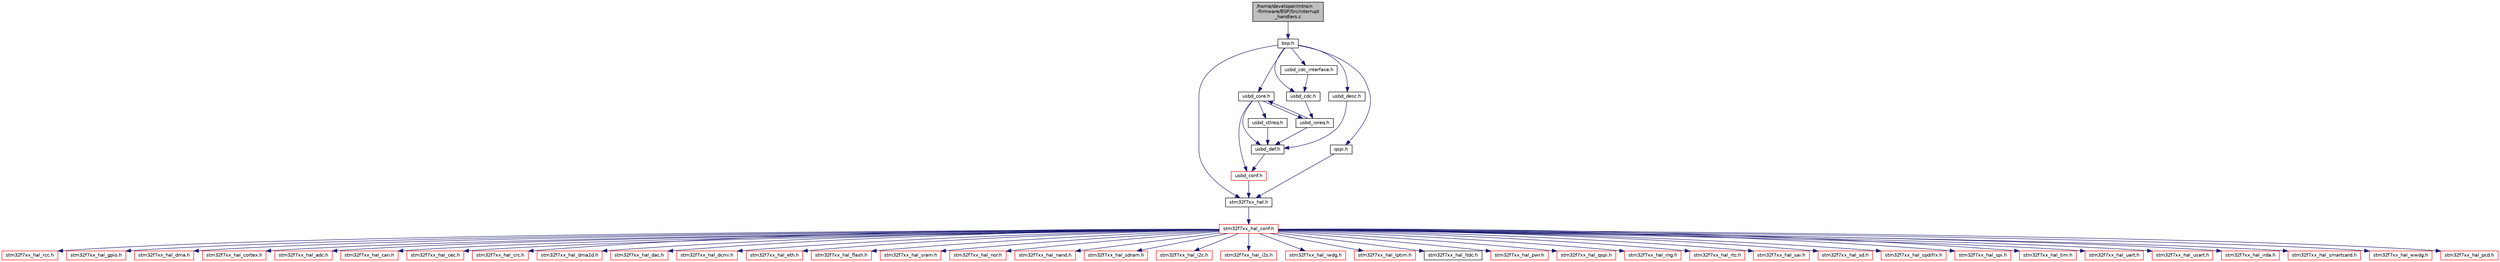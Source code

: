 digraph "/home/developer/mtrain-firmware/BSP/Src/interrupt_handlers.c"
{
  edge [fontname="Helvetica",fontsize="10",labelfontname="Helvetica",labelfontsize="10"];
  node [fontname="Helvetica",fontsize="10",shape=record];
  Node0 [label="/home/developer/mtrain\l-firmware/BSP/Src/interrupt\l_handlers.c",height=0.2,width=0.4,color="black", fillcolor="grey75", style="filled", fontcolor="black"];
  Node0 -> Node1 [color="midnightblue",fontsize="10",style="solid",fontname="Helvetica"];
  Node1 [label="bsp.h",height=0.2,width=0.4,color="black", fillcolor="white", style="filled",URL="$bsp_8h.html"];
  Node1 -> Node2 [color="midnightblue",fontsize="10",style="solid",fontname="Helvetica"];
  Node2 [label="stm32f7xx_hal.h",height=0.2,width=0.4,color="black", fillcolor="white", style="filled",URL="$stm32f7xx__hal_8h.html",tooltip="This file contains all the functions prototypes for the HAL module driver. "];
  Node2 -> Node3 [color="midnightblue",fontsize="10",style="solid",fontname="Helvetica"];
  Node3 [label="stm32f7xx_hal_conf.h",height=0.2,width=0.4,color="red", fillcolor="white", style="filled",URL="$stm32f7xx__hal__conf_8h.html",tooltip="HAL configuration file. "];
  Node3 -> Node4 [color="midnightblue",fontsize="10",style="solid",fontname="Helvetica"];
  Node4 [label="stm32f7xx_hal_rcc.h",height=0.2,width=0.4,color="red", fillcolor="white", style="filled",URL="$stm32f7xx__hal__rcc_8h.html",tooltip="Header file of RCC HAL module. "];
  Node3 -> Node10 [color="midnightblue",fontsize="10",style="solid",fontname="Helvetica"];
  Node10 [label="stm32f7xx_hal_gpio.h",height=0.2,width=0.4,color="red", fillcolor="white", style="filled",URL="$stm32f7xx__hal__gpio_8h.html",tooltip="Header file of GPIO HAL module. "];
  Node3 -> Node12 [color="midnightblue",fontsize="10",style="solid",fontname="Helvetica"];
  Node12 [label="stm32f7xx_hal_dma.h",height=0.2,width=0.4,color="red", fillcolor="white", style="filled",URL="$stm32f7xx__hal__dma_8h.html",tooltip="Header file of DMA HAL module. "];
  Node3 -> Node14 [color="midnightblue",fontsize="10",style="solid",fontname="Helvetica"];
  Node14 [label="stm32f7xx_hal_cortex.h",height=0.2,width=0.4,color="red", fillcolor="white", style="filled",URL="$stm32f7xx__hal__cortex_8h.html",tooltip="Header file of CORTEX HAL module. "];
  Node3 -> Node15 [color="midnightblue",fontsize="10",style="solid",fontname="Helvetica"];
  Node15 [label="stm32f7xx_hal_adc.h",height=0.2,width=0.4,color="red", fillcolor="white", style="filled",URL="$stm32f7xx__hal__adc_8h.html",tooltip="Header file of ADC HAL extension module. "];
  Node3 -> Node17 [color="midnightblue",fontsize="10",style="solid",fontname="Helvetica"];
  Node17 [label="stm32f7xx_hal_can.h",height=0.2,width=0.4,color="red", fillcolor="white", style="filled",URL="$stm32f7xx__hal__can_8h.html",tooltip="Header file of CAN HAL module. "];
  Node3 -> Node18 [color="midnightblue",fontsize="10",style="solid",fontname="Helvetica"];
  Node18 [label="stm32f7xx_hal_cec.h",height=0.2,width=0.4,color="red", fillcolor="white", style="filled",URL="$stm32f7xx__hal__cec_8h.html",tooltip="Header file of CEC HAL module. "];
  Node3 -> Node19 [color="midnightblue",fontsize="10",style="solid",fontname="Helvetica"];
  Node19 [label="stm32f7xx_hal_crc.h",height=0.2,width=0.4,color="red", fillcolor="white", style="filled",URL="$stm32f7xx__hal__crc_8h.html",tooltip="Header file of CRC HAL module. "];
  Node3 -> Node21 [color="midnightblue",fontsize="10",style="solid",fontname="Helvetica"];
  Node21 [label="stm32f7xx_hal_dma2d.h",height=0.2,width=0.4,color="red", fillcolor="white", style="filled",URL="$stm32f7xx__hal__dma2d_8h.html",tooltip="Header file of DMA2D HAL module. "];
  Node3 -> Node22 [color="midnightblue",fontsize="10",style="solid",fontname="Helvetica"];
  Node22 [label="stm32f7xx_hal_dac.h",height=0.2,width=0.4,color="red", fillcolor="white", style="filled",URL="$stm32f7xx__hal__dac_8h.html",tooltip="Header file of DAC HAL module. "];
  Node3 -> Node24 [color="midnightblue",fontsize="10",style="solid",fontname="Helvetica"];
  Node24 [label="stm32f7xx_hal_dcmi.h",height=0.2,width=0.4,color="red", fillcolor="white", style="filled",URL="$stm32f7xx__hal__dcmi_8h.html",tooltip="Header file of DCMI HAL module. "];
  Node3 -> Node25 [color="midnightblue",fontsize="10",style="solid",fontname="Helvetica"];
  Node25 [label="stm32f7xx_hal_eth.h",height=0.2,width=0.4,color="red", fillcolor="white", style="filled",URL="$stm32f7xx__hal__eth_8h.html",tooltip="Header file of ETH HAL module. "];
  Node3 -> Node26 [color="midnightblue",fontsize="10",style="solid",fontname="Helvetica"];
  Node26 [label="stm32f7xx_hal_flash.h",height=0.2,width=0.4,color="red", fillcolor="white", style="filled",URL="$stm32f7xx__hal__flash_8h.html",tooltip="Header file of FLASH HAL module. "];
  Node3 -> Node28 [color="midnightblue",fontsize="10",style="solid",fontname="Helvetica"];
  Node28 [label="stm32f7xx_hal_sram.h",height=0.2,width=0.4,color="red", fillcolor="white", style="filled",URL="$stm32f7xx__hal__sram_8h.html",tooltip="Header file of SRAM HAL module. "];
  Node3 -> Node30 [color="midnightblue",fontsize="10",style="solid",fontname="Helvetica"];
  Node30 [label="stm32f7xx_hal_nor.h",height=0.2,width=0.4,color="red", fillcolor="white", style="filled",URL="$stm32f7xx__hal__nor_8h.html",tooltip="Header file of NOR HAL module. "];
  Node3 -> Node31 [color="midnightblue",fontsize="10",style="solid",fontname="Helvetica"];
  Node31 [label="stm32f7xx_hal_nand.h",height=0.2,width=0.4,color="red", fillcolor="white", style="filled",URL="$stm32f7xx__hal__nand_8h.html",tooltip="Header file of NAND HAL module. "];
  Node3 -> Node32 [color="midnightblue",fontsize="10",style="solid",fontname="Helvetica"];
  Node32 [label="stm32f7xx_hal_sdram.h",height=0.2,width=0.4,color="red", fillcolor="white", style="filled",URL="$stm32f7xx__hal__sdram_8h.html",tooltip="Header file of SDRAM HAL module. "];
  Node3 -> Node33 [color="midnightblue",fontsize="10",style="solid",fontname="Helvetica"];
  Node33 [label="stm32f7xx_hal_i2c.h",height=0.2,width=0.4,color="red", fillcolor="white", style="filled",URL="$stm32f7xx__hal__i2c_8h.html",tooltip="Header file of I2C HAL module. "];
  Node3 -> Node35 [color="midnightblue",fontsize="10",style="solid",fontname="Helvetica"];
  Node35 [label="stm32f7xx_hal_i2s.h",height=0.2,width=0.4,color="red", fillcolor="white", style="filled",URL="$stm32f7xx__hal__i2s_8h.html",tooltip="Header file of I2S HAL module. "];
  Node3 -> Node36 [color="midnightblue",fontsize="10",style="solid",fontname="Helvetica"];
  Node36 [label="stm32f7xx_hal_iwdg.h",height=0.2,width=0.4,color="red", fillcolor="white", style="filled",URL="$stm32f7xx__hal__iwdg_8h.html",tooltip="Header file of IWDG HAL module. "];
  Node3 -> Node37 [color="midnightblue",fontsize="10",style="solid",fontname="Helvetica"];
  Node37 [label="stm32f7xx_hal_lptim.h",height=0.2,width=0.4,color="red", fillcolor="white", style="filled",URL="$stm32f7xx__hal__lptim_8h.html",tooltip="Header file of LPTIM HAL module. "];
  Node3 -> Node38 [color="midnightblue",fontsize="10",style="solid",fontname="Helvetica"];
  Node38 [label="stm32f7xx_hal_ltdc.h",height=0.2,width=0.4,color="black", fillcolor="white", style="filled",URL="$stm32f7xx__hal__ltdc_8h.html",tooltip="Header file of LTDC HAL module. "];
  Node3 -> Node39 [color="midnightblue",fontsize="10",style="solid",fontname="Helvetica"];
  Node39 [label="stm32f7xx_hal_pwr.h",height=0.2,width=0.4,color="red", fillcolor="white", style="filled",URL="$stm32f7xx__hal__pwr_8h.html",tooltip="Header file of PWR HAL module. "];
  Node3 -> Node41 [color="midnightblue",fontsize="10",style="solid",fontname="Helvetica"];
  Node41 [label="stm32f7xx_hal_qspi.h",height=0.2,width=0.4,color="red", fillcolor="white", style="filled",URL="$stm32f7xx__hal__qspi_8h.html",tooltip="Header file of QSPI HAL module. "];
  Node3 -> Node42 [color="midnightblue",fontsize="10",style="solid",fontname="Helvetica"];
  Node42 [label="stm32f7xx_hal_rng.h",height=0.2,width=0.4,color="red", fillcolor="white", style="filled",URL="$stm32f7xx__hal__rng_8h.html",tooltip="Header file of RNG HAL module. "];
  Node3 -> Node43 [color="midnightblue",fontsize="10",style="solid",fontname="Helvetica"];
  Node43 [label="stm32f7xx_hal_rtc.h",height=0.2,width=0.4,color="red", fillcolor="white", style="filled",URL="$stm32f7xx__hal__rtc_8h.html",tooltip="Header file of RTC HAL module. "];
  Node3 -> Node45 [color="midnightblue",fontsize="10",style="solid",fontname="Helvetica"];
  Node45 [label="stm32f7xx_hal_sai.h",height=0.2,width=0.4,color="red", fillcolor="white", style="filled",URL="$stm32f7xx__hal__sai_8h.html",tooltip="Header file of SAI HAL module. "];
  Node3 -> Node46 [color="midnightblue",fontsize="10",style="solid",fontname="Helvetica"];
  Node46 [label="stm32f7xx_hal_sd.h",height=0.2,width=0.4,color="red", fillcolor="white", style="filled",URL="$stm32f7xx__hal__sd_8h.html",tooltip="Header file of SD HAL module. "];
  Node3 -> Node48 [color="midnightblue",fontsize="10",style="solid",fontname="Helvetica"];
  Node48 [label="stm32f7xx_hal_spdifrx.h",height=0.2,width=0.4,color="red", fillcolor="white", style="filled",URL="$stm32f7xx__hal__spdifrx_8h.html",tooltip="Header file of SPDIFRX HAL module. "];
  Node3 -> Node49 [color="midnightblue",fontsize="10",style="solid",fontname="Helvetica"];
  Node49 [label="stm32f7xx_hal_spi.h",height=0.2,width=0.4,color="red", fillcolor="white", style="filled",URL="$stm32f7xx__hal__spi_8h.html",tooltip="Header file of SPI HAL module. "];
  Node3 -> Node50 [color="midnightblue",fontsize="10",style="solid",fontname="Helvetica"];
  Node50 [label="stm32f7xx_hal_tim.h",height=0.2,width=0.4,color="red", fillcolor="white", style="filled",URL="$stm32f7xx__hal__tim_8h.html",tooltip="Header file of TIM HAL module. "];
  Node3 -> Node52 [color="midnightblue",fontsize="10",style="solid",fontname="Helvetica"];
  Node52 [label="stm32f7xx_hal_uart.h",height=0.2,width=0.4,color="red", fillcolor="white", style="filled",URL="$stm32f7xx__hal__uart_8h.html",tooltip="Header file of UART HAL module. "];
  Node3 -> Node54 [color="midnightblue",fontsize="10",style="solid",fontname="Helvetica"];
  Node54 [label="stm32f7xx_hal_usart.h",height=0.2,width=0.4,color="red", fillcolor="white", style="filled",URL="$stm32f7xx__hal__usart_8h.html",tooltip="Header file of USART HAL module. "];
  Node3 -> Node56 [color="midnightblue",fontsize="10",style="solid",fontname="Helvetica"];
  Node56 [label="stm32f7xx_hal_irda.h",height=0.2,width=0.4,color="red", fillcolor="white", style="filled",URL="$stm32f7xx__hal__irda_8h.html",tooltip="Header file of IRDA HAL module. "];
  Node3 -> Node58 [color="midnightblue",fontsize="10",style="solid",fontname="Helvetica"];
  Node58 [label="stm32f7xx_hal_smartcard.h",height=0.2,width=0.4,color="red", fillcolor="white", style="filled",URL="$stm32f7xx__hal__smartcard_8h.html",tooltip="Header file of SMARTCARD HAL module. "];
  Node3 -> Node60 [color="midnightblue",fontsize="10",style="solid",fontname="Helvetica"];
  Node60 [label="stm32f7xx_hal_wwdg.h",height=0.2,width=0.4,color="red", fillcolor="white", style="filled",URL="$stm32f7xx__hal__wwdg_8h.html",tooltip="Header file of WWDG HAL module. "];
  Node3 -> Node61 [color="midnightblue",fontsize="10",style="solid",fontname="Helvetica"];
  Node61 [label="stm32f7xx_hal_pcd.h",height=0.2,width=0.4,color="red", fillcolor="white", style="filled",URL="$stm32f7xx__hal__pcd_8h.html",tooltip="Header file of PCD HAL module. "];
  Node1 -> Node69 [color="midnightblue",fontsize="10",style="solid",fontname="Helvetica"];
  Node69 [label="usbd_core.h",height=0.2,width=0.4,color="black", fillcolor="white", style="filled",URL="$usbd__core_8h.html",tooltip="Header file for usbd_core.c file. "];
  Node69 -> Node70 [color="midnightblue",fontsize="10",style="solid",fontname="Helvetica"];
  Node70 [label="usbd_conf.h",height=0.2,width=0.4,color="red", fillcolor="white", style="filled",URL="$usbd__conf_8h.html"];
  Node70 -> Node2 [color="midnightblue",fontsize="10",style="solid",fontname="Helvetica"];
  Node69 -> Node73 [color="midnightblue",fontsize="10",style="solid",fontname="Helvetica"];
  Node73 [label="usbd_def.h",height=0.2,width=0.4,color="black", fillcolor="white", style="filled",URL="$usbd__def_8h.html",tooltip="General defines for the usb device library. "];
  Node73 -> Node70 [color="midnightblue",fontsize="10",style="solid",fontname="Helvetica"];
  Node69 -> Node74 [color="midnightblue",fontsize="10",style="solid",fontname="Helvetica"];
  Node74 [label="usbd_ioreq.h",height=0.2,width=0.4,color="black", fillcolor="white", style="filled",URL="$usbd__ioreq_8h.html",tooltip="Header file for the usbd_ioreq.c file. "];
  Node74 -> Node73 [color="midnightblue",fontsize="10",style="solid",fontname="Helvetica"];
  Node74 -> Node69 [color="midnightblue",fontsize="10",style="solid",fontname="Helvetica"];
  Node69 -> Node75 [color="midnightblue",fontsize="10",style="solid",fontname="Helvetica"];
  Node75 [label="usbd_ctlreq.h",height=0.2,width=0.4,color="black", fillcolor="white", style="filled",URL="$usbd__ctlreq_8h.html"];
  Node75 -> Node73 [color="midnightblue",fontsize="10",style="solid",fontname="Helvetica"];
  Node1 -> Node76 [color="midnightblue",fontsize="10",style="solid",fontname="Helvetica"];
  Node76 [label="usbd_desc.h",height=0.2,width=0.4,color="black", fillcolor="white", style="filled",URL="$usbd__desc_8h.html"];
  Node76 -> Node73 [color="midnightblue",fontsize="10",style="solid",fontname="Helvetica"];
  Node1 -> Node77 [color="midnightblue",fontsize="10",style="solid",fontname="Helvetica"];
  Node77 [label="usbd_cdc.h",height=0.2,width=0.4,color="black", fillcolor="white", style="filled",URL="$usbd__cdc_8h.html",tooltip="header file for the usbd_cdc.c file. "];
  Node77 -> Node74 [color="midnightblue",fontsize="10",style="solid",fontname="Helvetica"];
  Node1 -> Node78 [color="midnightblue",fontsize="10",style="solid",fontname="Helvetica"];
  Node78 [label="usbd_cdc_interface.h",height=0.2,width=0.4,color="black", fillcolor="white", style="filled",URL="$usbd__cdc__interface_8h.html"];
  Node78 -> Node77 [color="midnightblue",fontsize="10",style="solid",fontname="Helvetica"];
  Node1 -> Node79 [color="midnightblue",fontsize="10",style="solid",fontname="Helvetica"];
  Node79 [label="qspi.h",height=0.2,width=0.4,color="black", fillcolor="white", style="filled",URL="$qspi_8h.html"];
  Node79 -> Node2 [color="midnightblue",fontsize="10",style="solid",fontname="Helvetica"];
}
